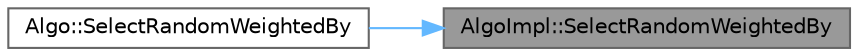 digraph "AlgoImpl::SelectRandomWeightedBy"
{
 // INTERACTIVE_SVG=YES
 // LATEX_PDF_SIZE
  bgcolor="transparent";
  edge [fontname=Helvetica,fontsize=10,labelfontname=Helvetica,labelfontsize=10];
  node [fontname=Helvetica,fontsize=10,shape=box,height=0.2,width=0.4];
  rankdir="RL";
  Node1 [id="Node000001",label="AlgoImpl::SelectRandomWeightedBy",height=0.2,width=0.4,color="gray40", fillcolor="grey60", style="filled", fontcolor="black",tooltip=" "];
  Node1 -> Node2 [id="edge1_Node000001_Node000002",dir="back",color="steelblue1",style="solid",tooltip=" "];
  Node2 [id="Node000002",label="Algo::SelectRandomWeightedBy",height=0.2,width=0.4,color="grey40", fillcolor="white", style="filled",URL="$db/d33/namespaceAlgo.html#a1a86e1a3e2660db7f0d427dc249ecbfb",tooltip="Randomly select an element from a range of elements, weighted by a projection."];
}
